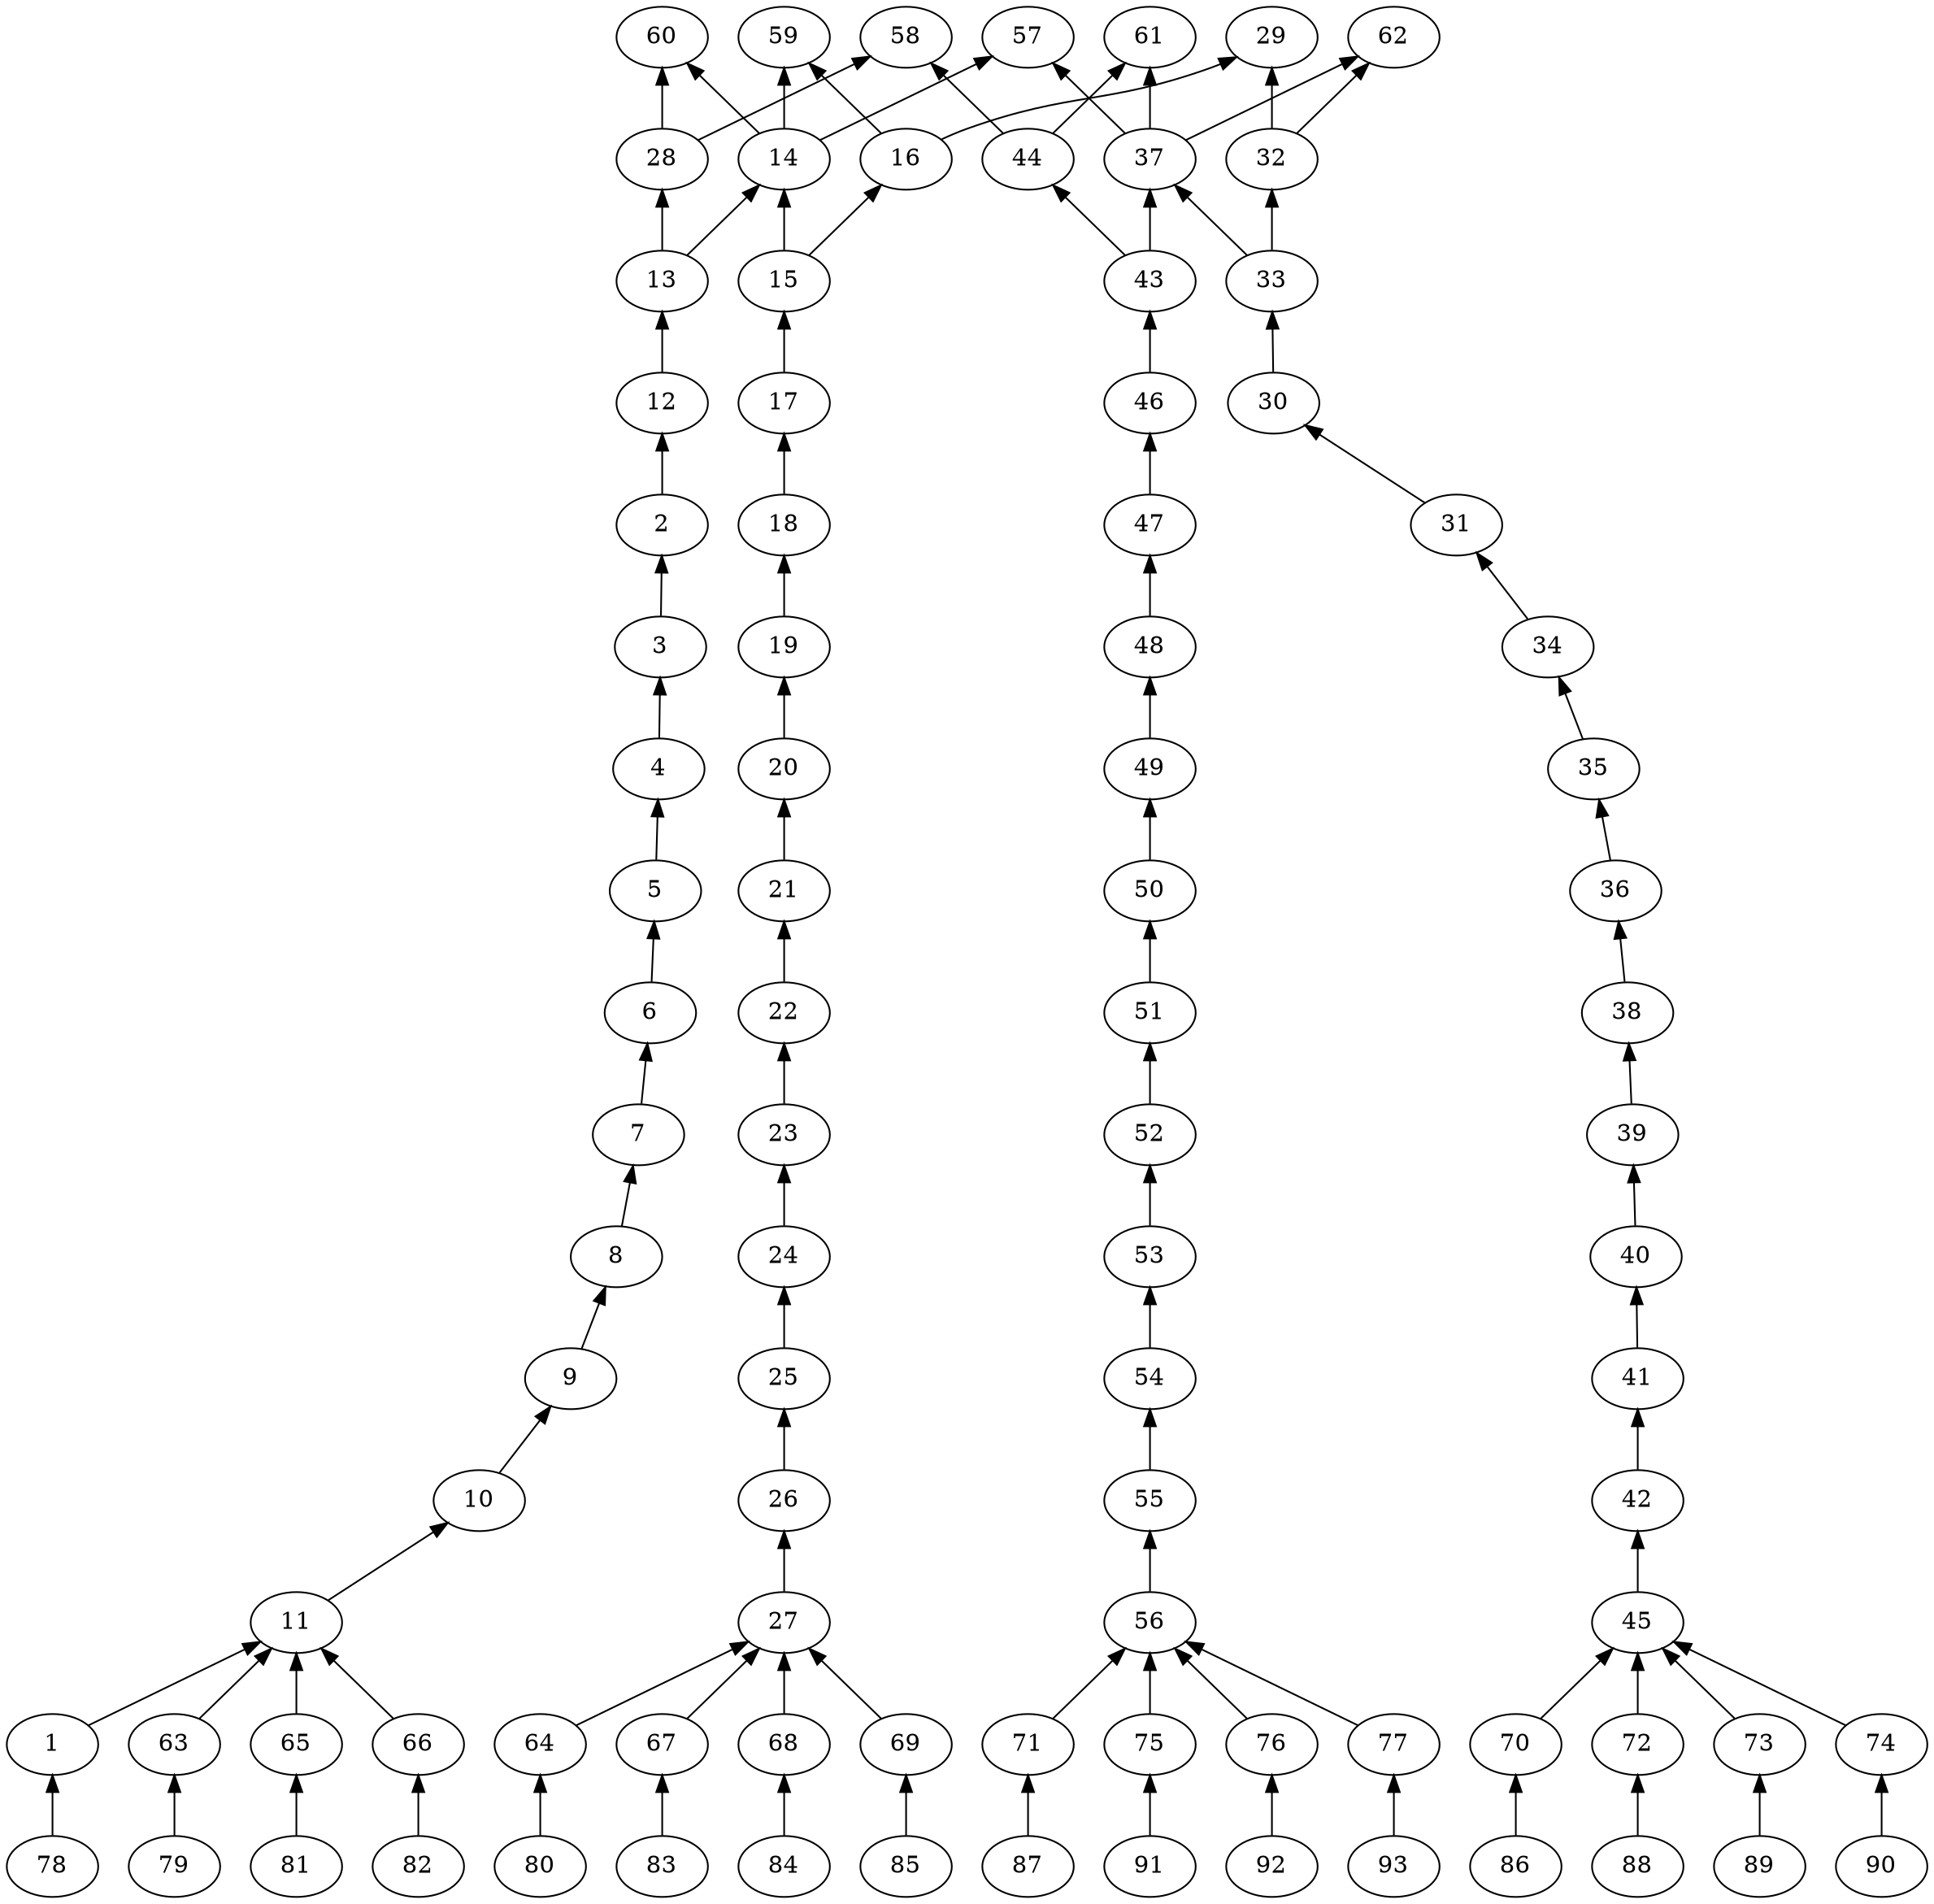 strict digraph  {
rankdir=BT;
1;
2;
3;
4;
5;
6;
7;
8;
9;
10;
11;
12;
13;
14;
15;
16;
17;
18;
19;
20;
21;
22;
23;
24;
25;
26;
27;
28;
29;
30;
31;
32;
33;
34;
35;
36;
37;
38;
39;
40;
41;
42;
43;
44;
45;
46;
47;
48;
49;
50;
51;
52;
53;
54;
55;
56;
57;
58;
59;
60;
61;
62;
63;
64;
65;
66;
67;
68;
69;
70;
71;
72;
73;
74;
75;
76;
77;
78;
79;
80;
81;
82;
83;
84;
85;
86;
87;
88;
89;
90;
91;
92;
93;
1 -> 11;
2 -> 12;
3 -> 2;
4 -> 3;
5 -> 4;
6 -> 5;
7 -> 6;
8 -> 7;
9 -> 8;
10 -> 9;
11 -> 10;
12 -> 13;
13 -> 14;
13 -> 28;
14 -> 57;
14 -> 59;
14 -> 60;
15 -> 14;
15 -> 16;
16 -> 29;
16 -> 59;
17 -> 15;
18 -> 17;
19 -> 18;
20 -> 19;
21 -> 20;
22 -> 21;
23 -> 22;
24 -> 23;
25 -> 24;
26 -> 25;
27 -> 26;
28 -> 58;
28 -> 60;
30 -> 33;
31 -> 30;
32 -> 29;
32 -> 62;
33 -> 32;
33 -> 37;
34 -> 31;
35 -> 34;
36 -> 35;
37 -> 57;
37 -> 61;
37 -> 62;
38 -> 36;
39 -> 38;
40 -> 39;
41 -> 40;
42 -> 41;
43 -> 37;
43 -> 44;
44 -> 58;
44 -> 61;
45 -> 42;
46 -> 43;
47 -> 46;
48 -> 47;
49 -> 48;
50 -> 49;
51 -> 50;
52 -> 51;
53 -> 52;
54 -> 53;
55 -> 54;
56 -> 55;
63 -> 11;
64 -> 27;
65 -> 11;
66 -> 11;
67 -> 27;
68 -> 27;
69 -> 27;
70 -> 45;
71 -> 56;
72 -> 45;
73 -> 45;
74 -> 45;
75 -> 56;
76 -> 56;
77 -> 56;
78 -> 1;
79 -> 63;
80 -> 64;
81 -> 65;
82 -> 66;
83 -> 67;
84 -> 68;
85 -> 69;
86 -> 70;
87 -> 71;
88 -> 72;
89 -> 73;
90 -> 74;
91 -> 75;
92 -> 76;
93 -> 77;
}
